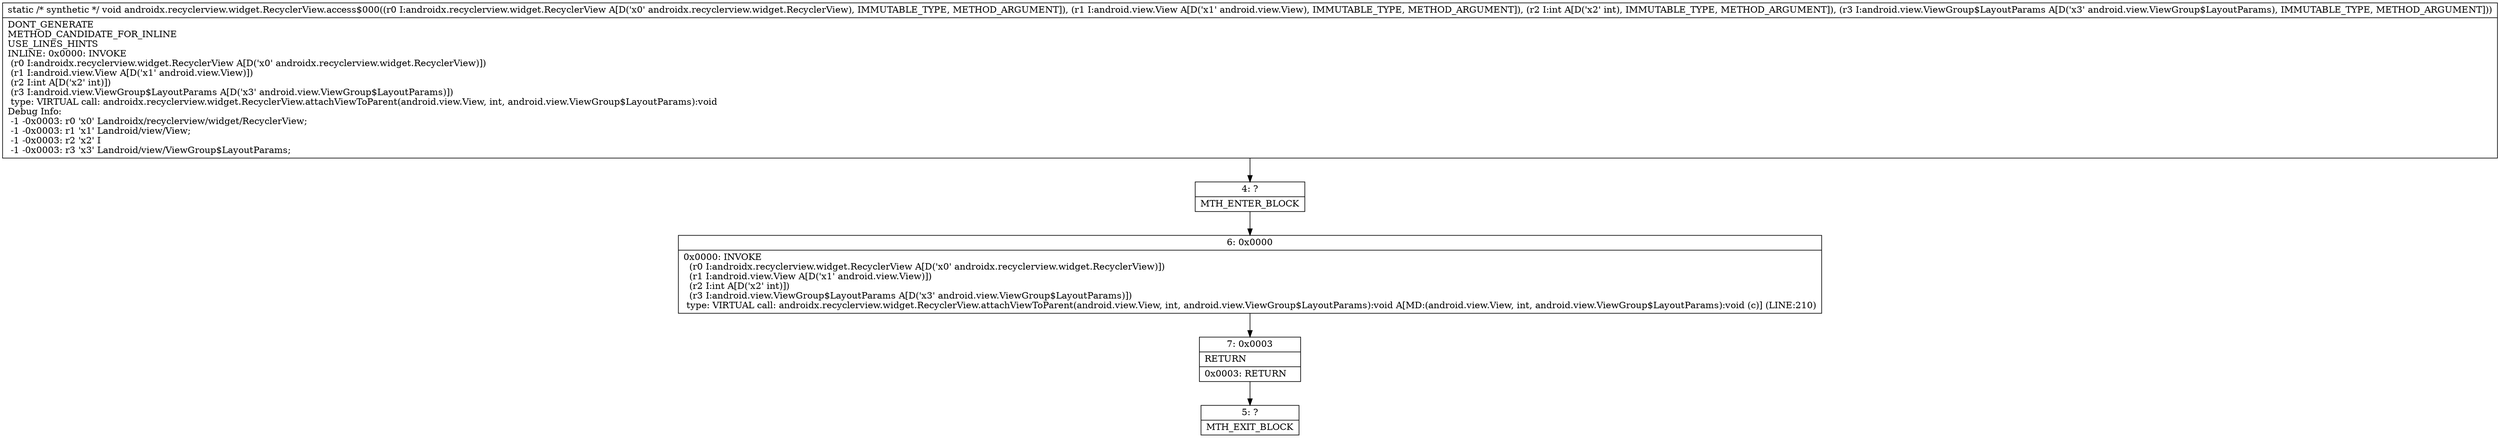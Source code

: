 digraph "CFG forandroidx.recyclerview.widget.RecyclerView.access$000(Landroidx\/recyclerview\/widget\/RecyclerView;Landroid\/view\/View;ILandroid\/view\/ViewGroup$LayoutParams;)V" {
Node_4 [shape=record,label="{4\:\ ?|MTH_ENTER_BLOCK\l}"];
Node_6 [shape=record,label="{6\:\ 0x0000|0x0000: INVOKE  \l  (r0 I:androidx.recyclerview.widget.RecyclerView A[D('x0' androidx.recyclerview.widget.RecyclerView)])\l  (r1 I:android.view.View A[D('x1' android.view.View)])\l  (r2 I:int A[D('x2' int)])\l  (r3 I:android.view.ViewGroup$LayoutParams A[D('x3' android.view.ViewGroup$LayoutParams)])\l type: VIRTUAL call: androidx.recyclerview.widget.RecyclerView.attachViewToParent(android.view.View, int, android.view.ViewGroup$LayoutParams):void A[MD:(android.view.View, int, android.view.ViewGroup$LayoutParams):void (c)] (LINE:210)\l}"];
Node_7 [shape=record,label="{7\:\ 0x0003|RETURN\l|0x0003: RETURN   \l}"];
Node_5 [shape=record,label="{5\:\ ?|MTH_EXIT_BLOCK\l}"];
MethodNode[shape=record,label="{static \/* synthetic *\/ void androidx.recyclerview.widget.RecyclerView.access$000((r0 I:androidx.recyclerview.widget.RecyclerView A[D('x0' androidx.recyclerview.widget.RecyclerView), IMMUTABLE_TYPE, METHOD_ARGUMENT]), (r1 I:android.view.View A[D('x1' android.view.View), IMMUTABLE_TYPE, METHOD_ARGUMENT]), (r2 I:int A[D('x2' int), IMMUTABLE_TYPE, METHOD_ARGUMENT]), (r3 I:android.view.ViewGroup$LayoutParams A[D('x3' android.view.ViewGroup$LayoutParams), IMMUTABLE_TYPE, METHOD_ARGUMENT]))  | DONT_GENERATE\lMETHOD_CANDIDATE_FOR_INLINE\lUSE_LINES_HINTS\lINLINE: 0x0000: INVOKE  \l  (r0 I:androidx.recyclerview.widget.RecyclerView A[D('x0' androidx.recyclerview.widget.RecyclerView)])\l  (r1 I:android.view.View A[D('x1' android.view.View)])\l  (r2 I:int A[D('x2' int)])\l  (r3 I:android.view.ViewGroup$LayoutParams A[D('x3' android.view.ViewGroup$LayoutParams)])\l type: VIRTUAL call: androidx.recyclerview.widget.RecyclerView.attachViewToParent(android.view.View, int, android.view.ViewGroup$LayoutParams):void\lDebug Info:\l  \-1 \-0x0003: r0 'x0' Landroidx\/recyclerview\/widget\/RecyclerView;\l  \-1 \-0x0003: r1 'x1' Landroid\/view\/View;\l  \-1 \-0x0003: r2 'x2' I\l  \-1 \-0x0003: r3 'x3' Landroid\/view\/ViewGroup$LayoutParams;\l}"];
MethodNode -> Node_4;Node_4 -> Node_6;
Node_6 -> Node_7;
Node_7 -> Node_5;
}

